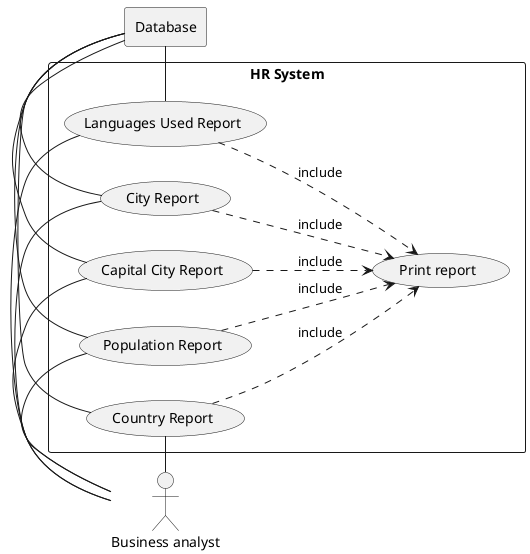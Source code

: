 @startuml
left to right direction

actor BA as "Business analyst"
rectangle Database

rectangle "HR System" {
    usecase UC1 as "Languages Used Report"
    usecase UC2 as "City Report"
    usecase UC3 as "Capital City Report"
    usecase UC4 as "Population Report"
    usecase UC5 as "Country Report"

    usecase UCp as "Print report"

     BA - UC1
     BA - UC2
     BA - UC3
     BA - UC4
     BA - UC5
    UC1 ..> UCp : include
    UC2 ..> UCp : include
    UC3 ..> UCp : include
    UC4 ..> UCp : include
    UC5 ..> UCp : include
    UC1 - Database
    UC2 - Database
    UC3 - Database
    UC4 - Database
    UC5 - Database
}
@enduml